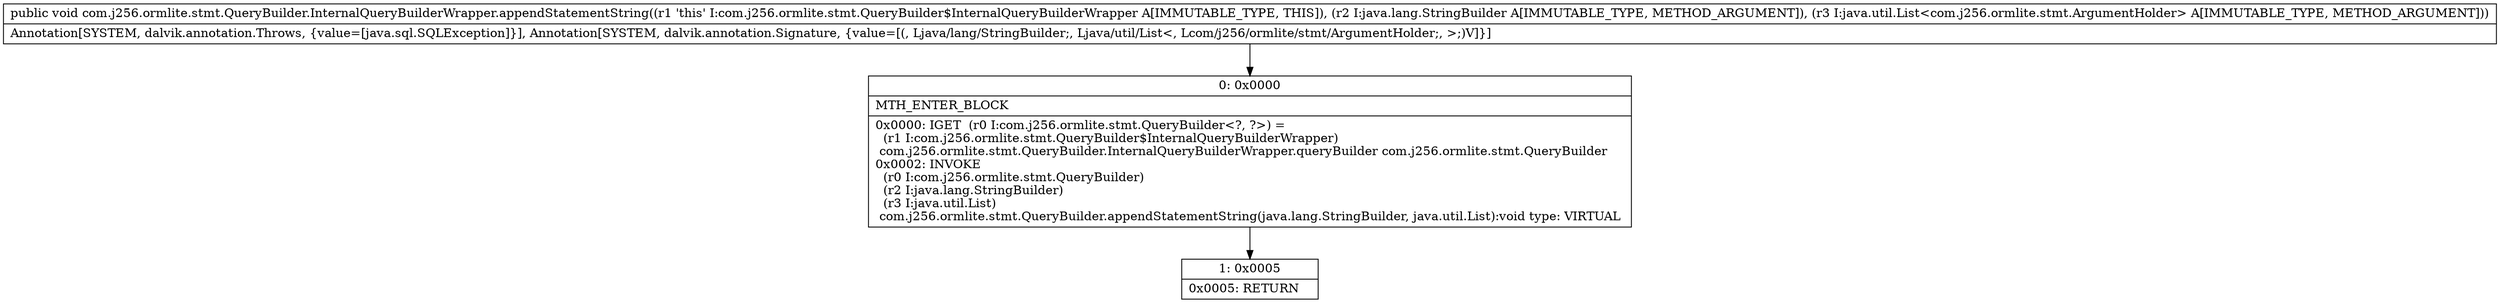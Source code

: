 digraph "CFG forcom.j256.ormlite.stmt.QueryBuilder.InternalQueryBuilderWrapper.appendStatementString(Ljava\/lang\/StringBuilder;Ljava\/util\/List;)V" {
Node_0 [shape=record,label="{0\:\ 0x0000|MTH_ENTER_BLOCK\l|0x0000: IGET  (r0 I:com.j256.ormlite.stmt.QueryBuilder\<?, ?\>) = \l  (r1 I:com.j256.ormlite.stmt.QueryBuilder$InternalQueryBuilderWrapper)\l com.j256.ormlite.stmt.QueryBuilder.InternalQueryBuilderWrapper.queryBuilder com.j256.ormlite.stmt.QueryBuilder \l0x0002: INVOKE  \l  (r0 I:com.j256.ormlite.stmt.QueryBuilder)\l  (r2 I:java.lang.StringBuilder)\l  (r3 I:java.util.List)\l com.j256.ormlite.stmt.QueryBuilder.appendStatementString(java.lang.StringBuilder, java.util.List):void type: VIRTUAL \l}"];
Node_1 [shape=record,label="{1\:\ 0x0005|0x0005: RETURN   \l}"];
MethodNode[shape=record,label="{public void com.j256.ormlite.stmt.QueryBuilder.InternalQueryBuilderWrapper.appendStatementString((r1 'this' I:com.j256.ormlite.stmt.QueryBuilder$InternalQueryBuilderWrapper A[IMMUTABLE_TYPE, THIS]), (r2 I:java.lang.StringBuilder A[IMMUTABLE_TYPE, METHOD_ARGUMENT]), (r3 I:java.util.List\<com.j256.ormlite.stmt.ArgumentHolder\> A[IMMUTABLE_TYPE, METHOD_ARGUMENT]))  | Annotation[SYSTEM, dalvik.annotation.Throws, \{value=[java.sql.SQLException]\}], Annotation[SYSTEM, dalvik.annotation.Signature, \{value=[(, Ljava\/lang\/StringBuilder;, Ljava\/util\/List\<, Lcom\/j256\/ormlite\/stmt\/ArgumentHolder;, \>;)V]\}]\l}"];
MethodNode -> Node_0;
Node_0 -> Node_1;
}

